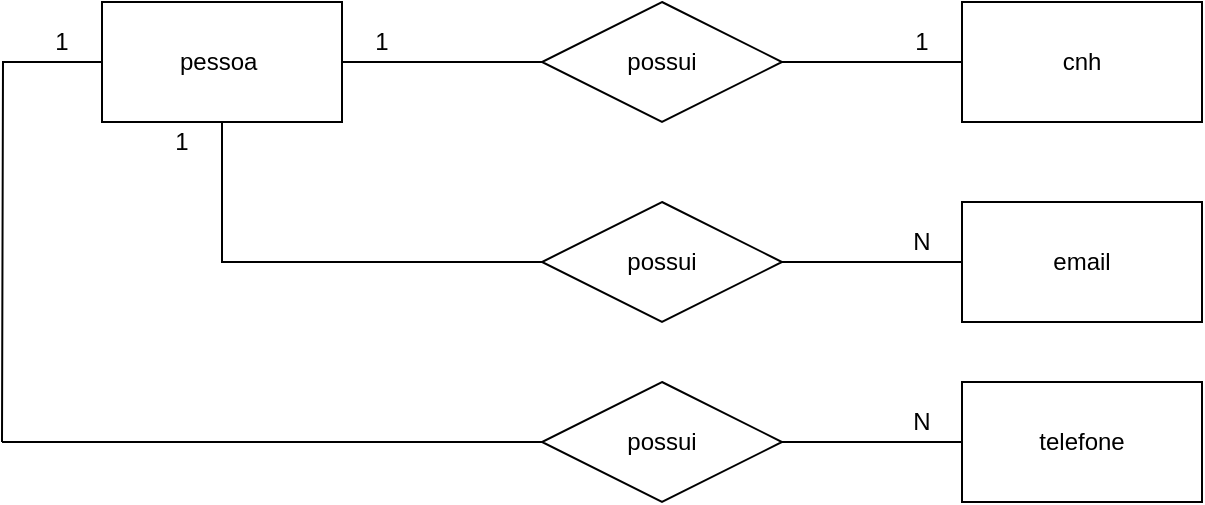 <mxfile version="14.9.3"><diagram id="dY3isM44eIBgW2A3GQnI" name="Page-1"><mxGraphModel dx="2215" dy="913" grid="1" gridSize="10" guides="1" tooltips="1" connect="1" arrows="1" fold="1" page="1" pageScale="1" pageWidth="827" pageHeight="1169" math="0" shadow="0"><root><mxCell id="0"/><mxCell id="1" parent="0"/><mxCell id="mlhsZ6xs-zoSqd0VIkIO-4" style="edgeStyle=orthogonalEdgeStyle;rounded=0;orthogonalLoop=1;jettySize=auto;html=1;entryX=0;entryY=0.5;entryDx=0;entryDy=0;endArrow=none;endFill=0;" edge="1" parent="1" source="mlhsZ6xs-zoSqd0VIkIO-1" target="mlhsZ6xs-zoSqd0VIkIO-3"><mxGeometry relative="1" as="geometry"/></mxCell><mxCell id="mlhsZ6xs-zoSqd0VIkIO-13" style="edgeStyle=orthogonalEdgeStyle;rounded=0;orthogonalLoop=1;jettySize=auto;html=1;exitX=0.5;exitY=1;exitDx=0;exitDy=0;entryX=0;entryY=0.5;entryDx=0;entryDy=0;endArrow=none;endFill=0;" edge="1" parent="1" source="mlhsZ6xs-zoSqd0VIkIO-1" target="mlhsZ6xs-zoSqd0VIkIO-9"><mxGeometry relative="1" as="geometry"/></mxCell><mxCell id="mlhsZ6xs-zoSqd0VIkIO-17" style="edgeStyle=orthogonalEdgeStyle;rounded=0;orthogonalLoop=1;jettySize=auto;html=1;exitX=0;exitY=0.5;exitDx=0;exitDy=0;endArrow=none;endFill=0;" edge="1" parent="1" source="mlhsZ6xs-zoSqd0VIkIO-1"><mxGeometry relative="1" as="geometry"><mxPoint x="70" y="340" as="targetPoint"/></mxGeometry></mxCell><mxCell id="mlhsZ6xs-zoSqd0VIkIO-1" value="pessoa&amp;nbsp;" style="rounded=0;whiteSpace=wrap;html=1;" vertex="1" parent="1"><mxGeometry x="120" y="120" width="120" height="60" as="geometry"/></mxCell><mxCell id="mlhsZ6xs-zoSqd0VIkIO-2" value="cnh" style="rounded=0;whiteSpace=wrap;html=1;" vertex="1" parent="1"><mxGeometry x="550" y="120" width="120" height="60" as="geometry"/></mxCell><mxCell id="mlhsZ6xs-zoSqd0VIkIO-5" style="edgeStyle=orthogonalEdgeStyle;rounded=0;orthogonalLoop=1;jettySize=auto;html=1;entryX=0;entryY=0.5;entryDx=0;entryDy=0;endArrow=none;endFill=0;" edge="1" parent="1" source="mlhsZ6xs-zoSqd0VIkIO-3" target="mlhsZ6xs-zoSqd0VIkIO-2"><mxGeometry relative="1" as="geometry"/></mxCell><mxCell id="mlhsZ6xs-zoSqd0VIkIO-3" value="possui" style="shape=rhombus;perimeter=rhombusPerimeter;whiteSpace=wrap;html=1;align=center;" vertex="1" parent="1"><mxGeometry x="340" y="120" width="120" height="60" as="geometry"/></mxCell><mxCell id="mlhsZ6xs-zoSqd0VIkIO-6" value="1" style="text;html=1;strokeColor=none;fillColor=none;align=center;verticalAlign=middle;whiteSpace=wrap;rounded=0;" vertex="1" parent="1"><mxGeometry x="240" y="130" width="40" height="20" as="geometry"/></mxCell><mxCell id="mlhsZ6xs-zoSqd0VIkIO-7" value="1" style="text;html=1;strokeColor=none;fillColor=none;align=center;verticalAlign=middle;whiteSpace=wrap;rounded=0;" vertex="1" parent="1"><mxGeometry x="510" y="130" width="40" height="20" as="geometry"/></mxCell><mxCell id="mlhsZ6xs-zoSqd0VIkIO-14" style="edgeStyle=orthogonalEdgeStyle;rounded=0;orthogonalLoop=1;jettySize=auto;html=1;exitX=1;exitY=0.5;exitDx=0;exitDy=0;entryX=0;entryY=0.5;entryDx=0;entryDy=0;endArrow=none;endFill=0;" edge="1" parent="1" source="mlhsZ6xs-zoSqd0VIkIO-9" target="mlhsZ6xs-zoSqd0VIkIO-10"><mxGeometry relative="1" as="geometry"/></mxCell><mxCell id="mlhsZ6xs-zoSqd0VIkIO-9" value="possui" style="shape=rhombus;perimeter=rhombusPerimeter;whiteSpace=wrap;html=1;align=center;" vertex="1" parent="1"><mxGeometry x="340" y="220" width="120" height="60" as="geometry"/></mxCell><mxCell id="mlhsZ6xs-zoSqd0VIkIO-10" value="email" style="rounded=0;whiteSpace=wrap;html=1;" vertex="1" parent="1"><mxGeometry x="550" y="220" width="120" height="60" as="geometry"/></mxCell><mxCell id="mlhsZ6xs-zoSqd0VIkIO-11" value="telefone" style="rounded=0;whiteSpace=wrap;html=1;" vertex="1" parent="1"><mxGeometry x="550" y="310" width="120" height="60" as="geometry"/></mxCell><mxCell id="mlhsZ6xs-zoSqd0VIkIO-16" style="edgeStyle=orthogonalEdgeStyle;rounded=0;orthogonalLoop=1;jettySize=auto;html=1;exitX=0;exitY=0.5;exitDx=0;exitDy=0;endArrow=none;endFill=0;" edge="1" parent="1" source="mlhsZ6xs-zoSqd0VIkIO-12"><mxGeometry relative="1" as="geometry"><mxPoint x="70" y="340" as="targetPoint"/></mxGeometry></mxCell><mxCell id="mlhsZ6xs-zoSqd0VIkIO-18" style="edgeStyle=orthogonalEdgeStyle;rounded=0;orthogonalLoop=1;jettySize=auto;html=1;exitX=1;exitY=0.5;exitDx=0;exitDy=0;entryX=0;entryY=0.5;entryDx=0;entryDy=0;endArrow=none;endFill=0;" edge="1" parent="1" source="mlhsZ6xs-zoSqd0VIkIO-12" target="mlhsZ6xs-zoSqd0VIkIO-11"><mxGeometry relative="1" as="geometry"/></mxCell><mxCell id="mlhsZ6xs-zoSqd0VIkIO-12" value="possui" style="shape=rhombus;perimeter=rhombusPerimeter;whiteSpace=wrap;html=1;align=center;" vertex="1" parent="1"><mxGeometry x="340" y="310" width="120" height="60" as="geometry"/></mxCell><mxCell id="mlhsZ6xs-zoSqd0VIkIO-19" value="1" style="text;html=1;strokeColor=none;fillColor=none;align=center;verticalAlign=middle;whiteSpace=wrap;rounded=0;" vertex="1" parent="1"><mxGeometry x="80" y="130" width="40" height="20" as="geometry"/></mxCell><mxCell id="mlhsZ6xs-zoSqd0VIkIO-20" value="1" style="text;html=1;strokeColor=none;fillColor=none;align=center;verticalAlign=middle;whiteSpace=wrap;rounded=0;" vertex="1" parent="1"><mxGeometry x="140" y="180" width="40" height="20" as="geometry"/></mxCell><mxCell id="mlhsZ6xs-zoSqd0VIkIO-21" value="N" style="text;html=1;strokeColor=none;fillColor=none;align=center;verticalAlign=middle;whiteSpace=wrap;rounded=0;" vertex="1" parent="1"><mxGeometry x="510" y="230" width="40" height="20" as="geometry"/></mxCell><mxCell id="mlhsZ6xs-zoSqd0VIkIO-22" value="N" style="text;html=1;strokeColor=none;fillColor=none;align=center;verticalAlign=middle;whiteSpace=wrap;rounded=0;" vertex="1" parent="1"><mxGeometry x="510" y="320" width="40" height="20" as="geometry"/></mxCell></root></mxGraphModel></diagram></mxfile>